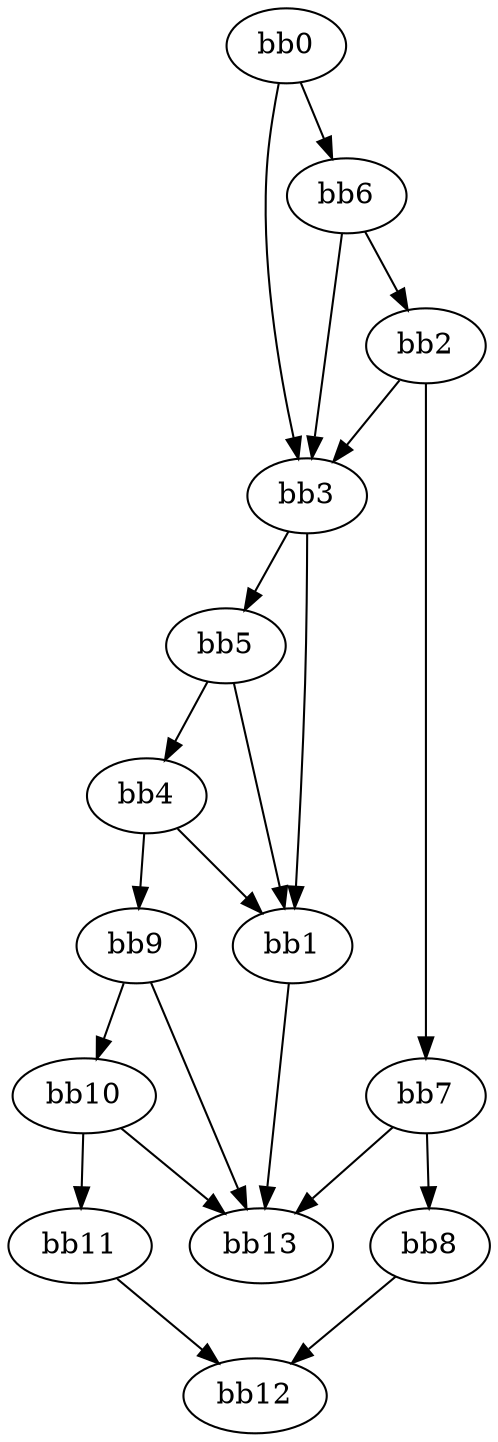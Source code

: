 digraph {
    0 [ label = "bb0\l" ]
    1 [ label = "bb1\l" ]
    2 [ label = "bb2\l" ]
    3 [ label = "bb3\l" ]
    4 [ label = "bb4\l" ]
    5 [ label = "bb5\l" ]
    6 [ label = "bb6\l" ]
    7 [ label = "bb7\l" ]
    8 [ label = "bb8\l" ]
    9 [ label = "bb9\l" ]
    10 [ label = "bb10\l" ]
    11 [ label = "bb11\l" ]
    12 [ label = "bb12\l" ]
    13 [ label = "bb13\l" ]
    0 -> 3 [ ]
    0 -> 6 [ ]
    1 -> 13 [ ]
    2 -> 3 [ ]
    2 -> 7 [ ]
    3 -> 1 [ ]
    3 -> 5 [ ]
    4 -> 1 [ ]
    4 -> 9 [ ]
    5 -> 1 [ ]
    5 -> 4 [ ]
    6 -> 2 [ ]
    6 -> 3 [ ]
    7 -> 8 [ ]
    7 -> 13 [ ]
    8 -> 12 [ ]
    9 -> 10 [ ]
    9 -> 13 [ ]
    10 -> 11 [ ]
    10 -> 13 [ ]
    11 -> 12 [ ]
}

